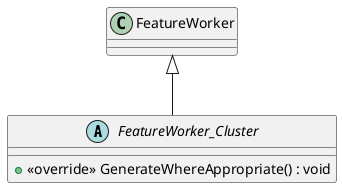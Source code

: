 @startuml
abstract class FeatureWorker_Cluster {
    + <<override>> GenerateWhereAppropriate() : void
}
FeatureWorker <|-- FeatureWorker_Cluster
@enduml
